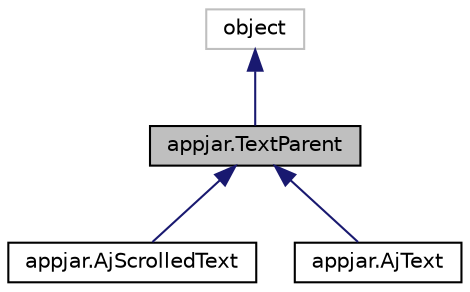 digraph "appjar.TextParent"
{
  edge [fontname="Helvetica",fontsize="10",labelfontname="Helvetica",labelfontsize="10"];
  node [fontname="Helvetica",fontsize="10",shape=record];
  Node0 [label="appjar.TextParent",height=0.2,width=0.4,color="black", fillcolor="grey75", style="filled", fontcolor="black"];
  Node1 -> Node0 [dir="back",color="midnightblue",fontsize="10",style="solid",fontname="Helvetica"];
  Node1 [label="object",height=0.2,width=0.4,color="grey75", fillcolor="white", style="filled"];
  Node0 -> Node2 [dir="back",color="midnightblue",fontsize="10",style="solid",fontname="Helvetica"];
  Node2 [label="appjar.AjScrolledText",height=0.2,width=0.4,color="black", fillcolor="white", style="filled",URL="$classappjar_1_1_aj_scrolled_text.html"];
  Node0 -> Node3 [dir="back",color="midnightblue",fontsize="10",style="solid",fontname="Helvetica"];
  Node3 [label="appjar.AjText",height=0.2,width=0.4,color="black", fillcolor="white", style="filled",URL="$classappjar_1_1_aj_text.html"];
}
